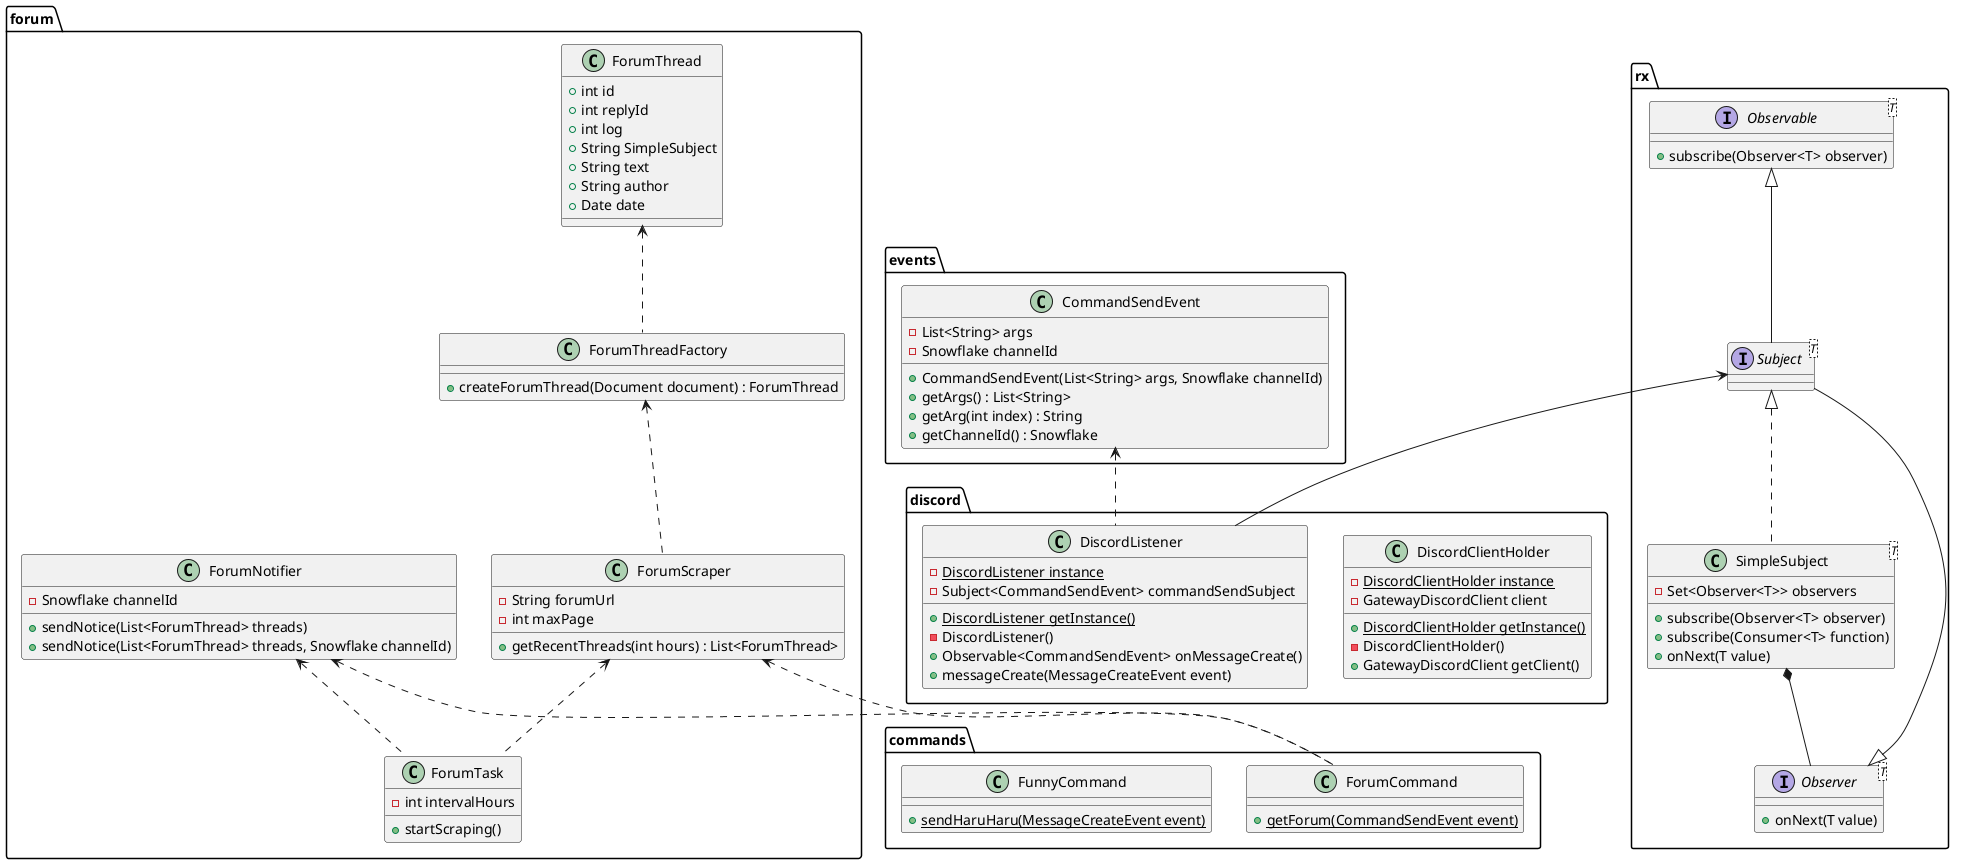 @startuml MathClubBot3
namespace commands {
    class ForumCommand {
        + {static} getForum(CommandSendEvent event)
    }

    class FunnyCommand {
        + {static} sendHaruHaru(MessageCreateEvent event)
    }
}

namespace discord {
    class DiscordClientHolder {
        - {static} DiscordClientHolder instance
        - GatewayDiscordClient client
        + {static} DiscordClientHolder getInstance()
        - DiscordClientHolder()
        + GatewayDiscordClient getClient()
    }

    class DiscordListener {
        - {static} DiscordListener instance
        - Subject<CommandSendEvent> commandSendSubject
        + {static} DiscordListener getInstance()
        - DiscordListener()
        + Observable<CommandSendEvent> onMessageCreate()
        + messageCreate(MessageCreateEvent event)
    }
}

namespace events {
    class CommandSendEvent {
        - List<String> args
        - Snowflake channelId
        + CommandSendEvent(List<String> args, Snowflake channelId)
        + getArgs() : List<String>
        + getArg(int index) : String
        + getChannelId() : Snowflake
    }
}

namespace forum {
    class ForumThread {
        + int id
        + int replyId
        + int log
        + String SimpleSubject
        + String text
        + String author
        + Date date
    }

    class ForumThreadFactory {
        + createForumThread(Document document) : ForumThread
    }

    class ForumScraper {
        - String forumUrl
        - int maxPage
        + getRecentThreads(int hours) : List<ForumThread>
    }

    class ForumNotifier {
        - Snowflake channelId
        + sendNotice(List<ForumThread> threads)
        + sendNotice(List<ForumThread> threads, Snowflake channelId)
    }

    class ForumTask {
        - int intervalHours
        + startScraping()
    }

    ForumThread <.. ForumThreadFactory
    ForumThreadFactory <.. ForumScraper
    ForumScraper <.. ForumTask
    ForumNotifier <.. ForumTask
}

namespace rx {
    interface Subject<T> extends Observer, Observable {
    }

    interface Observable<T> {
        + subscribe(Observer<T> observer)
    }

    interface Observer<T> {
        + onNext(T value)
    }

    class SimpleSubject<T> implements Subject {
        - Set<Observer<T>> observers
        + subscribe(Observer<T> observer)
        + subscribe(Consumer<T> function)
        + onNext(T value)
    }

    SimpleSubject *-- Observer
}

events.CommandSendEvent <.. discord.DiscordListener
forum.ForumScraper <.. commands.ForumCommand
forum.ForumNotifier <.. commands.ForumCommand
rx.Subject <-- discord.DiscordListener
@enduml